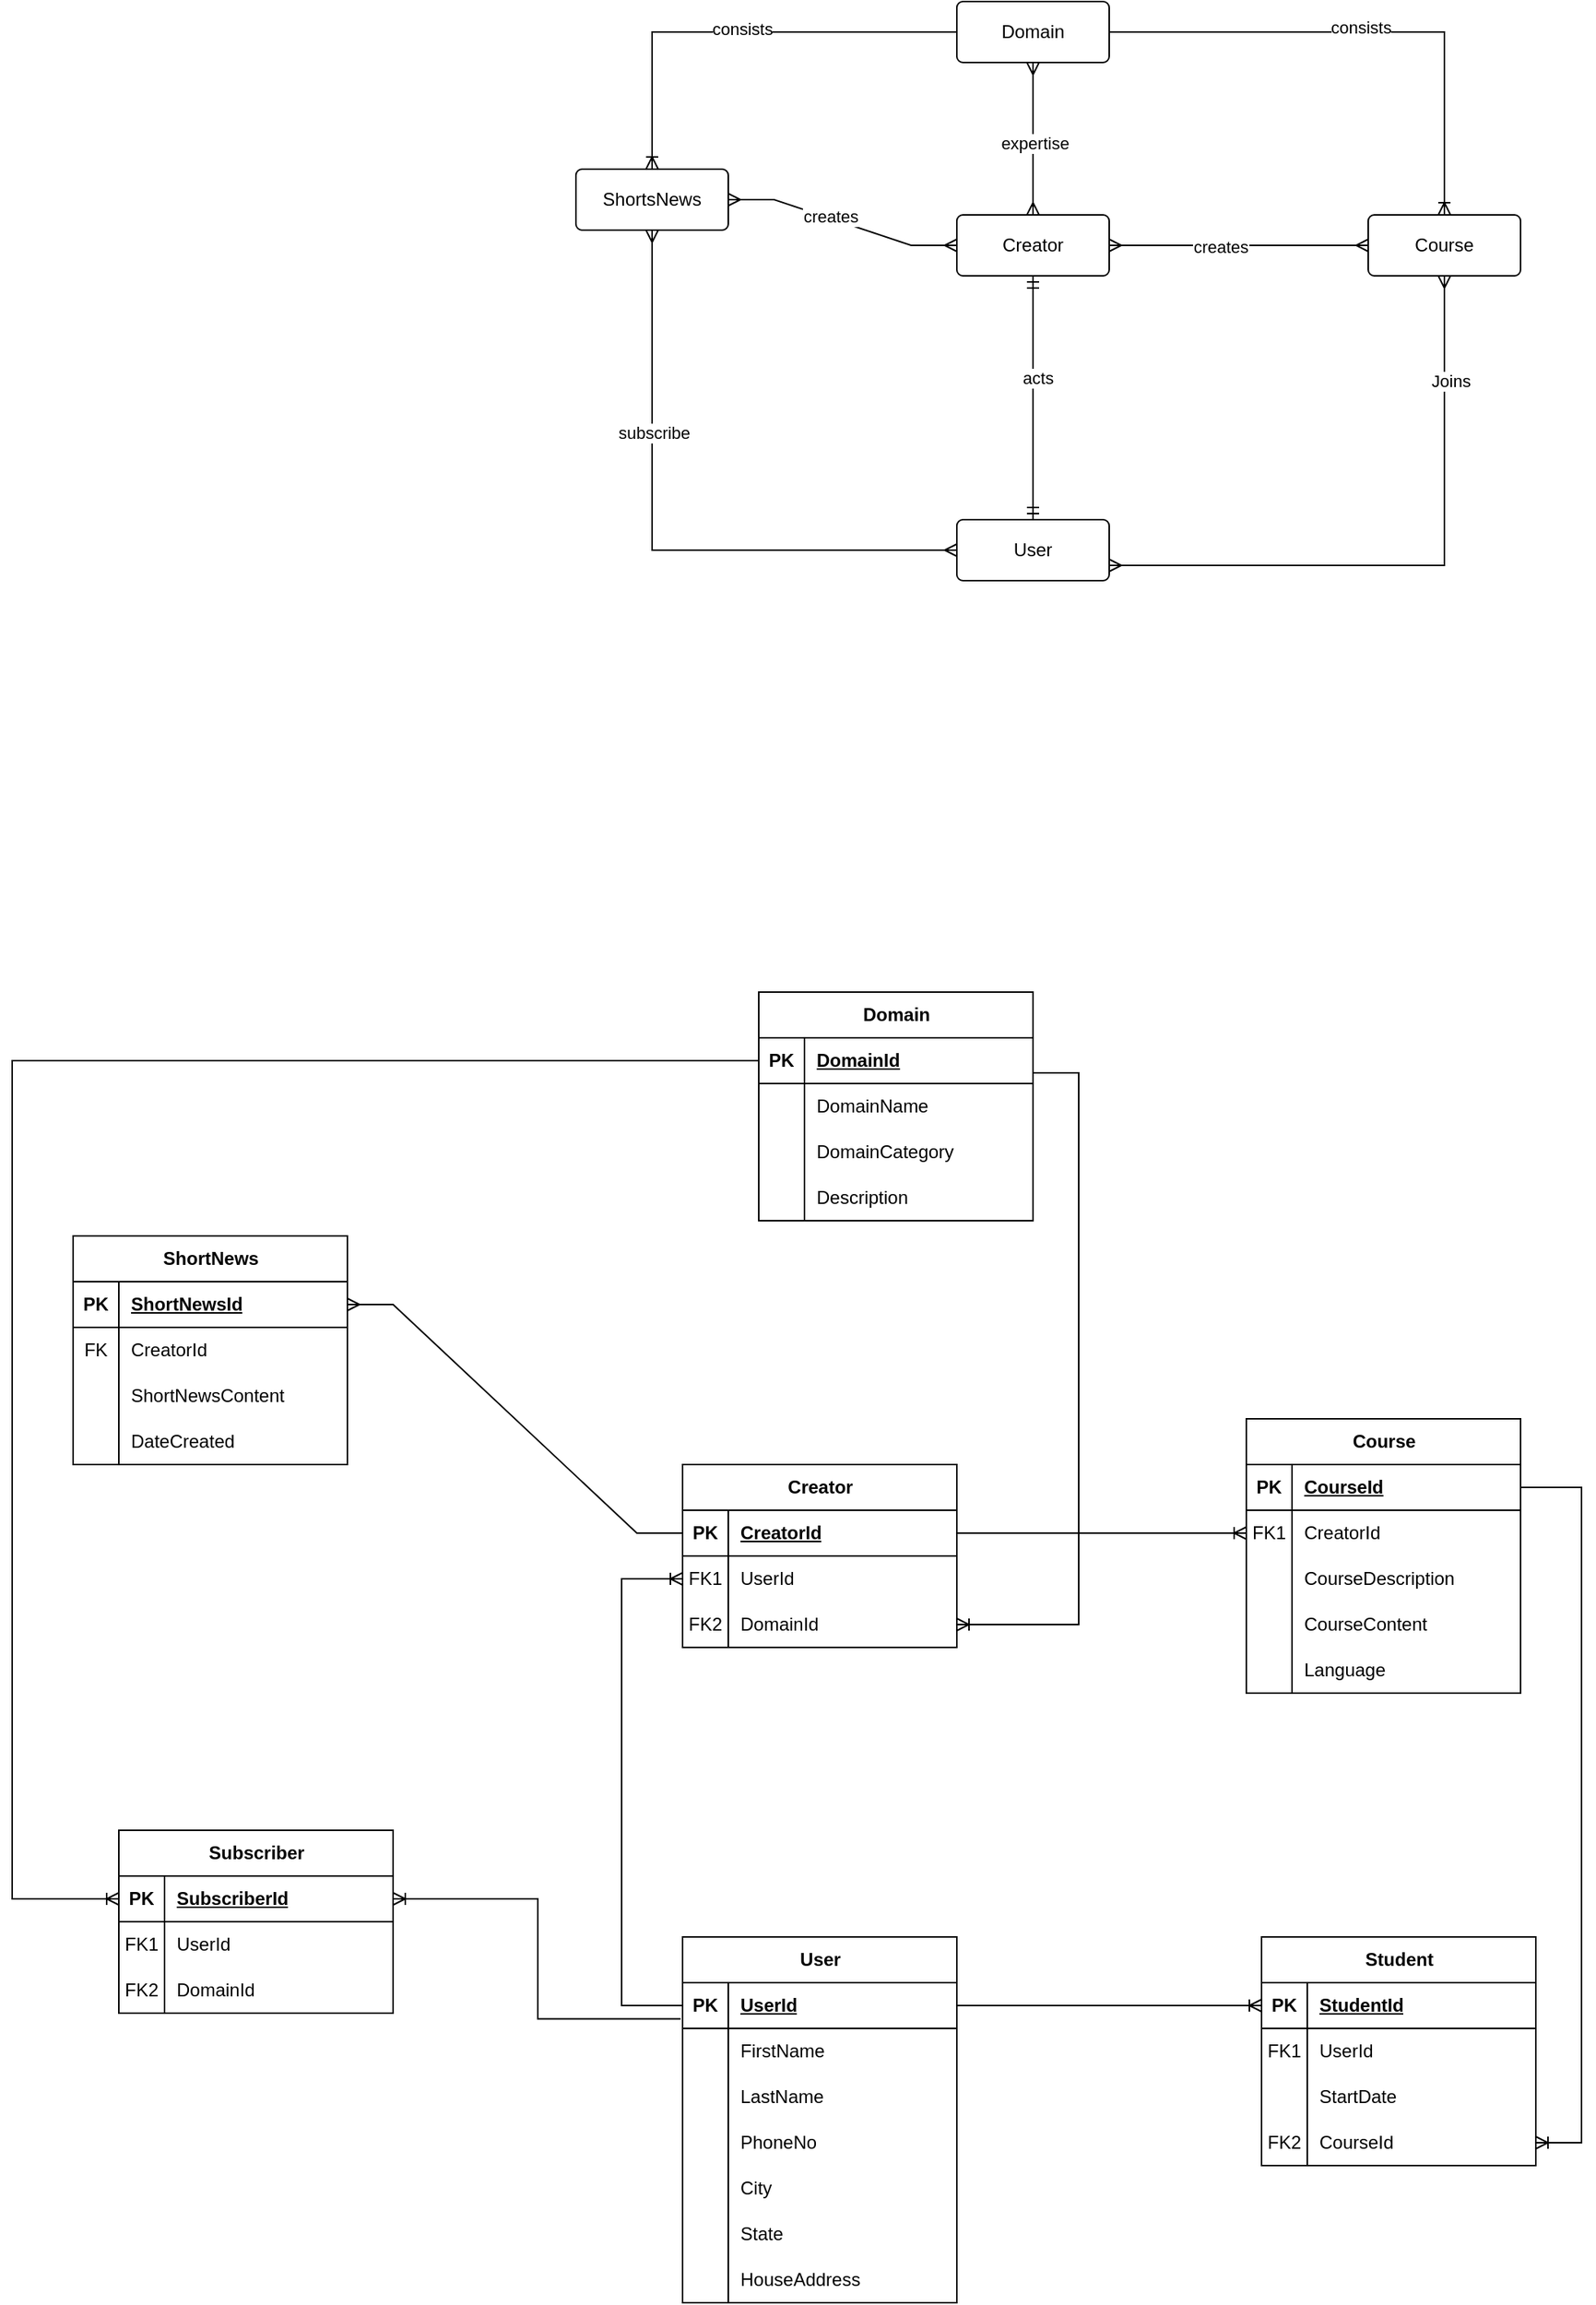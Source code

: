 <mxfile version="24.6.4" type="github">
  <diagram id="R2lEEEUBdFMjLlhIrx00" name="Page-1">
    <mxGraphModel dx="2140" dy="609" grid="1" gridSize="10" guides="1" tooltips="1" connect="1" arrows="1" fold="1" page="1" pageScale="1" pageWidth="850" pageHeight="1100" math="0" shadow="0" extFonts="Permanent Marker^https://fonts.googleapis.com/css?family=Permanent+Marker">
      <root>
        <mxCell id="0" />
        <mxCell id="1" parent="0" />
        <mxCell id="J6LExm0fB5Cqs147h4n0-1" value="Creator" style="rounded=1;arcSize=10;whiteSpace=wrap;html=1;align=center;" vertex="1" parent="1">
          <mxGeometry x="390" y="220" width="100" height="40" as="geometry" />
        </mxCell>
        <mxCell id="J6LExm0fB5Cqs147h4n0-2" value="Course" style="rounded=1;arcSize=10;whiteSpace=wrap;html=1;align=center;" vertex="1" parent="1">
          <mxGeometry x="660" y="220" width="100" height="40" as="geometry" />
        </mxCell>
        <mxCell id="J6LExm0fB5Cqs147h4n0-10" value="User" style="rounded=1;arcSize=10;whiteSpace=wrap;html=1;align=center;" vertex="1" parent="1">
          <mxGeometry x="390" y="420" width="100" height="40" as="geometry" />
        </mxCell>
        <mxCell id="J6LExm0fB5Cqs147h4n0-15" value="Domain" style="rounded=1;arcSize=10;whiteSpace=wrap;html=1;align=center;" vertex="1" parent="1">
          <mxGeometry x="390" y="80" width="100" height="40" as="geometry" />
        </mxCell>
        <mxCell id="J6LExm0fB5Cqs147h4n0-18" value="" style="edgeStyle=orthogonalEdgeStyle;fontSize=12;html=1;endArrow=ERmandOne;startArrow=ERmandOne;rounded=0;exitX=0.5;exitY=0;exitDx=0;exitDy=0;entryX=0.5;entryY=1;entryDx=0;entryDy=0;" edge="1" parent="1" source="J6LExm0fB5Cqs147h4n0-10" target="J6LExm0fB5Cqs147h4n0-1">
          <mxGeometry width="100" height="100" relative="1" as="geometry">
            <mxPoint x="600" y="390" as="sourcePoint" />
            <mxPoint x="700" y="290" as="targetPoint" />
          </mxGeometry>
        </mxCell>
        <mxCell id="J6LExm0fB5Cqs147h4n0-20" value="acts" style="edgeLabel;html=1;align=center;verticalAlign=middle;resizable=0;points=[];" vertex="1" connectable="0" parent="J6LExm0fB5Cqs147h4n0-18">
          <mxGeometry x="0.163" y="-3" relative="1" as="geometry">
            <mxPoint as="offset" />
          </mxGeometry>
        </mxCell>
        <mxCell id="J6LExm0fB5Cqs147h4n0-22" value="" style="edgeStyle=orthogonalEdgeStyle;fontSize=12;html=1;endArrow=ERoneToMany;rounded=0;exitX=1;exitY=0.5;exitDx=0;exitDy=0;entryX=0.5;entryY=0;entryDx=0;entryDy=0;" edge="1" parent="1" source="J6LExm0fB5Cqs147h4n0-15" target="J6LExm0fB5Cqs147h4n0-2">
          <mxGeometry width="100" height="100" relative="1" as="geometry">
            <mxPoint x="600" y="390" as="sourcePoint" />
            <mxPoint x="700" y="290" as="targetPoint" />
          </mxGeometry>
        </mxCell>
        <mxCell id="J6LExm0fB5Cqs147h4n0-23" value="consists" style="edgeLabel;html=1;align=center;verticalAlign=middle;resizable=0;points=[];" vertex="1" connectable="0" parent="J6LExm0fB5Cqs147h4n0-22">
          <mxGeometry x="-0.031" y="3" relative="1" as="geometry">
            <mxPoint as="offset" />
          </mxGeometry>
        </mxCell>
        <mxCell id="J6LExm0fB5Cqs147h4n0-24" value="ShortsNews" style="rounded=1;arcSize=10;whiteSpace=wrap;html=1;align=center;" vertex="1" parent="1">
          <mxGeometry x="140" y="190" width="100" height="40" as="geometry" />
        </mxCell>
        <mxCell id="J6LExm0fB5Cqs147h4n0-25" value="" style="edgeStyle=orthogonalEdgeStyle;fontSize=12;html=1;endArrow=ERoneToMany;rounded=0;entryX=0.5;entryY=0;entryDx=0;entryDy=0;exitX=0;exitY=0.5;exitDx=0;exitDy=0;" edge="1" parent="1" source="J6LExm0fB5Cqs147h4n0-15" target="J6LExm0fB5Cqs147h4n0-24">
          <mxGeometry width="100" height="100" relative="1" as="geometry">
            <mxPoint x="370" y="200" as="sourcePoint" />
            <mxPoint x="450" y="180" as="targetPoint" />
          </mxGeometry>
        </mxCell>
        <mxCell id="J6LExm0fB5Cqs147h4n0-26" value="consists" style="edgeLabel;html=1;align=center;verticalAlign=middle;resizable=0;points=[];" vertex="1" connectable="0" parent="J6LExm0fB5Cqs147h4n0-25">
          <mxGeometry x="-0.029" y="-2" relative="1" as="geometry">
            <mxPoint as="offset" />
          </mxGeometry>
        </mxCell>
        <mxCell id="J6LExm0fB5Cqs147h4n0-29" value="" style="edgeStyle=orthogonalEdgeStyle;fontSize=12;html=1;endArrow=ERmany;startArrow=ERmany;rounded=0;exitX=0.5;exitY=0;exitDx=0;exitDy=0;entryX=0.5;entryY=1;entryDx=0;entryDy=0;" edge="1" parent="1" source="J6LExm0fB5Cqs147h4n0-1" target="J6LExm0fB5Cqs147h4n0-15">
          <mxGeometry width="100" height="100" relative="1" as="geometry">
            <mxPoint x="390" y="210" as="sourcePoint" />
            <mxPoint x="490" y="110" as="targetPoint" />
          </mxGeometry>
        </mxCell>
        <mxCell id="J6LExm0fB5Cqs147h4n0-30" value="expertise" style="edgeLabel;html=1;align=center;verticalAlign=middle;resizable=0;points=[];" vertex="1" connectable="0" parent="J6LExm0fB5Cqs147h4n0-29">
          <mxGeometry x="-0.052" y="-1" relative="1" as="geometry">
            <mxPoint as="offset" />
          </mxGeometry>
        </mxCell>
        <mxCell id="J6LExm0fB5Cqs147h4n0-31" value="" style="edgeStyle=entityRelationEdgeStyle;fontSize=12;html=1;endArrow=ERmany;startArrow=ERmany;rounded=0;exitX=1;exitY=0.5;exitDx=0;exitDy=0;entryX=0;entryY=0.5;entryDx=0;entryDy=0;" edge="1" parent="1" source="J6LExm0fB5Cqs147h4n0-1" target="J6LExm0fB5Cqs147h4n0-2">
          <mxGeometry width="100" height="100" relative="1" as="geometry">
            <mxPoint x="390" y="210" as="sourcePoint" />
            <mxPoint x="490" y="110" as="targetPoint" />
          </mxGeometry>
        </mxCell>
        <mxCell id="J6LExm0fB5Cqs147h4n0-32" value="creates" style="edgeLabel;html=1;align=center;verticalAlign=middle;resizable=0;points=[];" vertex="1" connectable="0" parent="J6LExm0fB5Cqs147h4n0-31">
          <mxGeometry x="-0.143" y="-1" relative="1" as="geometry">
            <mxPoint as="offset" />
          </mxGeometry>
        </mxCell>
        <mxCell id="J6LExm0fB5Cqs147h4n0-34" value="" style="edgeStyle=entityRelationEdgeStyle;fontSize=12;html=1;endArrow=ERmany;startArrow=ERmany;rounded=0;exitX=0;exitY=0.5;exitDx=0;exitDy=0;" edge="1" parent="1" source="J6LExm0fB5Cqs147h4n0-1" target="J6LExm0fB5Cqs147h4n0-24">
          <mxGeometry width="100" height="100" relative="1" as="geometry">
            <mxPoint x="370" y="270" as="sourcePoint" />
            <mxPoint x="470" y="170" as="targetPoint" />
          </mxGeometry>
        </mxCell>
        <mxCell id="J6LExm0fB5Cqs147h4n0-35" value="creates" style="edgeLabel;html=1;align=center;verticalAlign=middle;resizable=0;points=[];" vertex="1" connectable="0" parent="J6LExm0fB5Cqs147h4n0-34">
          <mxGeometry x="0.118" y="-2" relative="1" as="geometry">
            <mxPoint y="1" as="offset" />
          </mxGeometry>
        </mxCell>
        <mxCell id="J6LExm0fB5Cqs147h4n0-36" value="User" style="shape=table;startSize=30;container=1;collapsible=1;childLayout=tableLayout;fixedRows=1;rowLines=0;fontStyle=1;align=center;resizeLast=1;html=1;" vertex="1" parent="1">
          <mxGeometry x="210" y="1350" width="180" height="240" as="geometry" />
        </mxCell>
        <mxCell id="J6LExm0fB5Cqs147h4n0-37" value="" style="shape=tableRow;horizontal=0;startSize=0;swimlaneHead=0;swimlaneBody=0;fillColor=none;collapsible=0;dropTarget=0;points=[[0,0.5],[1,0.5]];portConstraint=eastwest;top=0;left=0;right=0;bottom=1;" vertex="1" parent="J6LExm0fB5Cqs147h4n0-36">
          <mxGeometry y="30" width="180" height="30" as="geometry" />
        </mxCell>
        <mxCell id="J6LExm0fB5Cqs147h4n0-38" value="PK" style="shape=partialRectangle;connectable=0;fillColor=none;top=0;left=0;bottom=0;right=0;fontStyle=1;overflow=hidden;whiteSpace=wrap;html=1;" vertex="1" parent="J6LExm0fB5Cqs147h4n0-37">
          <mxGeometry width="30" height="30" as="geometry">
            <mxRectangle width="30" height="30" as="alternateBounds" />
          </mxGeometry>
        </mxCell>
        <mxCell id="J6LExm0fB5Cqs147h4n0-39" value="UserId" style="shape=partialRectangle;connectable=0;fillColor=none;top=0;left=0;bottom=0;right=0;align=left;spacingLeft=6;fontStyle=5;overflow=hidden;whiteSpace=wrap;html=1;" vertex="1" parent="J6LExm0fB5Cqs147h4n0-37">
          <mxGeometry x="30" width="150" height="30" as="geometry">
            <mxRectangle width="150" height="30" as="alternateBounds" />
          </mxGeometry>
        </mxCell>
        <mxCell id="J6LExm0fB5Cqs147h4n0-40" value="" style="shape=tableRow;horizontal=0;startSize=0;swimlaneHead=0;swimlaneBody=0;fillColor=none;collapsible=0;dropTarget=0;points=[[0,0.5],[1,0.5]];portConstraint=eastwest;top=0;left=0;right=0;bottom=0;" vertex="1" parent="J6LExm0fB5Cqs147h4n0-36">
          <mxGeometry y="60" width="180" height="30" as="geometry" />
        </mxCell>
        <mxCell id="J6LExm0fB5Cqs147h4n0-41" value="" style="shape=partialRectangle;connectable=0;fillColor=none;top=0;left=0;bottom=0;right=0;editable=1;overflow=hidden;whiteSpace=wrap;html=1;" vertex="1" parent="J6LExm0fB5Cqs147h4n0-40">
          <mxGeometry width="30" height="30" as="geometry">
            <mxRectangle width="30" height="30" as="alternateBounds" />
          </mxGeometry>
        </mxCell>
        <mxCell id="J6LExm0fB5Cqs147h4n0-42" value="FirstName" style="shape=partialRectangle;connectable=0;fillColor=none;top=0;left=0;bottom=0;right=0;align=left;spacingLeft=6;overflow=hidden;whiteSpace=wrap;html=1;" vertex="1" parent="J6LExm0fB5Cqs147h4n0-40">
          <mxGeometry x="30" width="150" height="30" as="geometry">
            <mxRectangle width="150" height="30" as="alternateBounds" />
          </mxGeometry>
        </mxCell>
        <mxCell id="J6LExm0fB5Cqs147h4n0-43" value="" style="shape=tableRow;horizontal=0;startSize=0;swimlaneHead=0;swimlaneBody=0;fillColor=none;collapsible=0;dropTarget=0;points=[[0,0.5],[1,0.5]];portConstraint=eastwest;top=0;left=0;right=0;bottom=0;" vertex="1" parent="J6LExm0fB5Cqs147h4n0-36">
          <mxGeometry y="90" width="180" height="30" as="geometry" />
        </mxCell>
        <mxCell id="J6LExm0fB5Cqs147h4n0-44" value="" style="shape=partialRectangle;connectable=0;fillColor=none;top=0;left=0;bottom=0;right=0;editable=1;overflow=hidden;whiteSpace=wrap;html=1;" vertex="1" parent="J6LExm0fB5Cqs147h4n0-43">
          <mxGeometry width="30" height="30" as="geometry">
            <mxRectangle width="30" height="30" as="alternateBounds" />
          </mxGeometry>
        </mxCell>
        <mxCell id="J6LExm0fB5Cqs147h4n0-45" value="LastName" style="shape=partialRectangle;connectable=0;fillColor=none;top=0;left=0;bottom=0;right=0;align=left;spacingLeft=6;overflow=hidden;whiteSpace=wrap;html=1;" vertex="1" parent="J6LExm0fB5Cqs147h4n0-43">
          <mxGeometry x="30" width="150" height="30" as="geometry">
            <mxRectangle width="150" height="30" as="alternateBounds" />
          </mxGeometry>
        </mxCell>
        <mxCell id="J6LExm0fB5Cqs147h4n0-46" value="" style="shape=tableRow;horizontal=0;startSize=0;swimlaneHead=0;swimlaneBody=0;fillColor=none;collapsible=0;dropTarget=0;points=[[0,0.5],[1,0.5]];portConstraint=eastwest;top=0;left=0;right=0;bottom=0;" vertex="1" parent="J6LExm0fB5Cqs147h4n0-36">
          <mxGeometry y="120" width="180" height="30" as="geometry" />
        </mxCell>
        <mxCell id="J6LExm0fB5Cqs147h4n0-47" value="" style="shape=partialRectangle;connectable=0;fillColor=none;top=0;left=0;bottom=0;right=0;editable=1;overflow=hidden;whiteSpace=wrap;html=1;" vertex="1" parent="J6LExm0fB5Cqs147h4n0-46">
          <mxGeometry width="30" height="30" as="geometry">
            <mxRectangle width="30" height="30" as="alternateBounds" />
          </mxGeometry>
        </mxCell>
        <mxCell id="J6LExm0fB5Cqs147h4n0-48" value="PhoneNo" style="shape=partialRectangle;connectable=0;fillColor=none;top=0;left=0;bottom=0;right=0;align=left;spacingLeft=6;overflow=hidden;whiteSpace=wrap;html=1;" vertex="1" parent="J6LExm0fB5Cqs147h4n0-46">
          <mxGeometry x="30" width="150" height="30" as="geometry">
            <mxRectangle width="150" height="30" as="alternateBounds" />
          </mxGeometry>
        </mxCell>
        <mxCell id="J6LExm0fB5Cqs147h4n0-49" style="shape=tableRow;horizontal=0;startSize=0;swimlaneHead=0;swimlaneBody=0;fillColor=none;collapsible=0;dropTarget=0;points=[[0,0.5],[1,0.5]];portConstraint=eastwest;top=0;left=0;right=0;bottom=0;" vertex="1" parent="J6LExm0fB5Cqs147h4n0-36">
          <mxGeometry y="150" width="180" height="30" as="geometry" />
        </mxCell>
        <mxCell id="J6LExm0fB5Cqs147h4n0-50" style="shape=partialRectangle;connectable=0;fillColor=none;top=0;left=0;bottom=0;right=0;editable=1;overflow=hidden;whiteSpace=wrap;html=1;" vertex="1" parent="J6LExm0fB5Cqs147h4n0-49">
          <mxGeometry width="30" height="30" as="geometry">
            <mxRectangle width="30" height="30" as="alternateBounds" />
          </mxGeometry>
        </mxCell>
        <mxCell id="J6LExm0fB5Cqs147h4n0-51" value="City" style="shape=partialRectangle;connectable=0;fillColor=none;top=0;left=0;bottom=0;right=0;align=left;spacingLeft=6;overflow=hidden;whiteSpace=wrap;html=1;" vertex="1" parent="J6LExm0fB5Cqs147h4n0-49">
          <mxGeometry x="30" width="150" height="30" as="geometry">
            <mxRectangle width="150" height="30" as="alternateBounds" />
          </mxGeometry>
        </mxCell>
        <mxCell id="J6LExm0fB5Cqs147h4n0-52" style="shape=tableRow;horizontal=0;startSize=0;swimlaneHead=0;swimlaneBody=0;fillColor=none;collapsible=0;dropTarget=0;points=[[0,0.5],[1,0.5]];portConstraint=eastwest;top=0;left=0;right=0;bottom=0;" vertex="1" parent="J6LExm0fB5Cqs147h4n0-36">
          <mxGeometry y="180" width="180" height="30" as="geometry" />
        </mxCell>
        <mxCell id="J6LExm0fB5Cqs147h4n0-53" style="shape=partialRectangle;connectable=0;fillColor=none;top=0;left=0;bottom=0;right=0;editable=1;overflow=hidden;whiteSpace=wrap;html=1;" vertex="1" parent="J6LExm0fB5Cqs147h4n0-52">
          <mxGeometry width="30" height="30" as="geometry">
            <mxRectangle width="30" height="30" as="alternateBounds" />
          </mxGeometry>
        </mxCell>
        <mxCell id="J6LExm0fB5Cqs147h4n0-54" value="State" style="shape=partialRectangle;connectable=0;fillColor=none;top=0;left=0;bottom=0;right=0;align=left;spacingLeft=6;overflow=hidden;whiteSpace=wrap;html=1;" vertex="1" parent="J6LExm0fB5Cqs147h4n0-52">
          <mxGeometry x="30" width="150" height="30" as="geometry">
            <mxRectangle width="150" height="30" as="alternateBounds" />
          </mxGeometry>
        </mxCell>
        <mxCell id="J6LExm0fB5Cqs147h4n0-55" style="shape=tableRow;horizontal=0;startSize=0;swimlaneHead=0;swimlaneBody=0;fillColor=none;collapsible=0;dropTarget=0;points=[[0,0.5],[1,0.5]];portConstraint=eastwest;top=0;left=0;right=0;bottom=0;" vertex="1" parent="J6LExm0fB5Cqs147h4n0-36">
          <mxGeometry y="210" width="180" height="30" as="geometry" />
        </mxCell>
        <mxCell id="J6LExm0fB5Cqs147h4n0-56" style="shape=partialRectangle;connectable=0;fillColor=none;top=0;left=0;bottom=0;right=0;editable=1;overflow=hidden;whiteSpace=wrap;html=1;" vertex="1" parent="J6LExm0fB5Cqs147h4n0-55">
          <mxGeometry width="30" height="30" as="geometry">
            <mxRectangle width="30" height="30" as="alternateBounds" />
          </mxGeometry>
        </mxCell>
        <mxCell id="J6LExm0fB5Cqs147h4n0-57" value="HouseAddress" style="shape=partialRectangle;connectable=0;fillColor=none;top=0;left=0;bottom=0;right=0;align=left;spacingLeft=6;overflow=hidden;whiteSpace=wrap;html=1;" vertex="1" parent="J6LExm0fB5Cqs147h4n0-55">
          <mxGeometry x="30" width="150" height="30" as="geometry">
            <mxRectangle width="150" height="30" as="alternateBounds" />
          </mxGeometry>
        </mxCell>
        <mxCell id="J6LExm0fB5Cqs147h4n0-58" value="Student" style="shape=table;startSize=30;container=1;collapsible=1;childLayout=tableLayout;fixedRows=1;rowLines=0;fontStyle=1;align=center;resizeLast=1;html=1;" vertex="1" parent="1">
          <mxGeometry x="590" y="1350" width="180" height="150" as="geometry" />
        </mxCell>
        <mxCell id="J6LExm0fB5Cqs147h4n0-59" value="" style="shape=tableRow;horizontal=0;startSize=0;swimlaneHead=0;swimlaneBody=0;fillColor=none;collapsible=0;dropTarget=0;points=[[0,0.5],[1,0.5]];portConstraint=eastwest;top=0;left=0;right=0;bottom=1;" vertex="1" parent="J6LExm0fB5Cqs147h4n0-58">
          <mxGeometry y="30" width="180" height="30" as="geometry" />
        </mxCell>
        <mxCell id="J6LExm0fB5Cqs147h4n0-60" value="PK" style="shape=partialRectangle;connectable=0;fillColor=none;top=0;left=0;bottom=0;right=0;fontStyle=1;overflow=hidden;whiteSpace=wrap;html=1;" vertex="1" parent="J6LExm0fB5Cqs147h4n0-59">
          <mxGeometry width="30" height="30" as="geometry">
            <mxRectangle width="30" height="30" as="alternateBounds" />
          </mxGeometry>
        </mxCell>
        <mxCell id="J6LExm0fB5Cqs147h4n0-61" value="StudentId" style="shape=partialRectangle;connectable=0;fillColor=none;top=0;left=0;bottom=0;right=0;align=left;spacingLeft=6;fontStyle=5;overflow=hidden;whiteSpace=wrap;html=1;" vertex="1" parent="J6LExm0fB5Cqs147h4n0-59">
          <mxGeometry x="30" width="150" height="30" as="geometry">
            <mxRectangle width="150" height="30" as="alternateBounds" />
          </mxGeometry>
        </mxCell>
        <mxCell id="J6LExm0fB5Cqs147h4n0-62" value="" style="shape=tableRow;horizontal=0;startSize=0;swimlaneHead=0;swimlaneBody=0;fillColor=none;collapsible=0;dropTarget=0;points=[[0,0.5],[1,0.5]];portConstraint=eastwest;top=0;left=0;right=0;bottom=0;" vertex="1" parent="J6LExm0fB5Cqs147h4n0-58">
          <mxGeometry y="60" width="180" height="30" as="geometry" />
        </mxCell>
        <mxCell id="J6LExm0fB5Cqs147h4n0-63" value="FK1" style="shape=partialRectangle;connectable=0;fillColor=none;top=0;left=0;bottom=0;right=0;editable=1;overflow=hidden;whiteSpace=wrap;html=1;" vertex="1" parent="J6LExm0fB5Cqs147h4n0-62">
          <mxGeometry width="30" height="30" as="geometry">
            <mxRectangle width="30" height="30" as="alternateBounds" />
          </mxGeometry>
        </mxCell>
        <mxCell id="J6LExm0fB5Cqs147h4n0-64" value="UserId" style="shape=partialRectangle;connectable=0;fillColor=none;top=0;left=0;bottom=0;right=0;align=left;spacingLeft=6;overflow=hidden;whiteSpace=wrap;html=1;" vertex="1" parent="J6LExm0fB5Cqs147h4n0-62">
          <mxGeometry x="30" width="150" height="30" as="geometry">
            <mxRectangle width="150" height="30" as="alternateBounds" />
          </mxGeometry>
        </mxCell>
        <mxCell id="J6LExm0fB5Cqs147h4n0-65" value="" style="shape=tableRow;horizontal=0;startSize=0;swimlaneHead=0;swimlaneBody=0;fillColor=none;collapsible=0;dropTarget=0;points=[[0,0.5],[1,0.5]];portConstraint=eastwest;top=0;left=0;right=0;bottom=0;" vertex="1" parent="J6LExm0fB5Cqs147h4n0-58">
          <mxGeometry y="90" width="180" height="30" as="geometry" />
        </mxCell>
        <mxCell id="J6LExm0fB5Cqs147h4n0-66" value="" style="shape=partialRectangle;connectable=0;fillColor=none;top=0;left=0;bottom=0;right=0;editable=1;overflow=hidden;whiteSpace=wrap;html=1;" vertex="1" parent="J6LExm0fB5Cqs147h4n0-65">
          <mxGeometry width="30" height="30" as="geometry">
            <mxRectangle width="30" height="30" as="alternateBounds" />
          </mxGeometry>
        </mxCell>
        <mxCell id="J6LExm0fB5Cqs147h4n0-67" value="StartDate" style="shape=partialRectangle;connectable=0;fillColor=none;top=0;left=0;bottom=0;right=0;align=left;spacingLeft=6;overflow=hidden;whiteSpace=wrap;html=1;" vertex="1" parent="J6LExm0fB5Cqs147h4n0-65">
          <mxGeometry x="30" width="150" height="30" as="geometry">
            <mxRectangle width="150" height="30" as="alternateBounds" />
          </mxGeometry>
        </mxCell>
        <mxCell id="J6LExm0fB5Cqs147h4n0-68" value="" style="shape=tableRow;horizontal=0;startSize=0;swimlaneHead=0;swimlaneBody=0;fillColor=none;collapsible=0;dropTarget=0;points=[[0,0.5],[1,0.5]];portConstraint=eastwest;top=0;left=0;right=0;bottom=0;" vertex="1" parent="J6LExm0fB5Cqs147h4n0-58">
          <mxGeometry y="120" width="180" height="30" as="geometry" />
        </mxCell>
        <mxCell id="J6LExm0fB5Cqs147h4n0-69" value="FK2" style="shape=partialRectangle;connectable=0;fillColor=none;top=0;left=0;bottom=0;right=0;editable=1;overflow=hidden;whiteSpace=wrap;html=1;" vertex="1" parent="J6LExm0fB5Cqs147h4n0-68">
          <mxGeometry width="30" height="30" as="geometry">
            <mxRectangle width="30" height="30" as="alternateBounds" />
          </mxGeometry>
        </mxCell>
        <mxCell id="J6LExm0fB5Cqs147h4n0-70" value="CourseId" style="shape=partialRectangle;connectable=0;fillColor=none;top=0;left=0;bottom=0;right=0;align=left;spacingLeft=6;overflow=hidden;whiteSpace=wrap;html=1;" vertex="1" parent="J6LExm0fB5Cqs147h4n0-68">
          <mxGeometry x="30" width="150" height="30" as="geometry">
            <mxRectangle width="150" height="30" as="alternateBounds" />
          </mxGeometry>
        </mxCell>
        <mxCell id="J6LExm0fB5Cqs147h4n0-74" value="" style="edgeStyle=orthogonalEdgeStyle;fontSize=12;html=1;endArrow=ERmany;startArrow=ERmany;rounded=0;exitX=1;exitY=0.75;exitDx=0;exitDy=0;entryX=0.5;entryY=1;entryDx=0;entryDy=0;" edge="1" parent="1" source="J6LExm0fB5Cqs147h4n0-10" target="J6LExm0fB5Cqs147h4n0-2">
          <mxGeometry width="100" height="100" relative="1" as="geometry">
            <mxPoint x="510" y="350" as="sourcePoint" />
            <mxPoint x="610" y="250" as="targetPoint" />
          </mxGeometry>
        </mxCell>
        <mxCell id="J6LExm0fB5Cqs147h4n0-75" value="Joins" style="edgeLabel;html=1;align=center;verticalAlign=middle;resizable=0;points=[];" vertex="1" connectable="0" parent="J6LExm0fB5Cqs147h4n0-74">
          <mxGeometry x="0.664" y="-4" relative="1" as="geometry">
            <mxPoint as="offset" />
          </mxGeometry>
        </mxCell>
        <mxCell id="J6LExm0fB5Cqs147h4n0-76" value="Course" style="shape=table;startSize=30;container=1;collapsible=1;childLayout=tableLayout;fixedRows=1;rowLines=0;fontStyle=1;align=center;resizeLast=1;html=1;" vertex="1" parent="1">
          <mxGeometry x="580" y="1010" width="180" height="180" as="geometry" />
        </mxCell>
        <mxCell id="J6LExm0fB5Cqs147h4n0-77" value="" style="shape=tableRow;horizontal=0;startSize=0;swimlaneHead=0;swimlaneBody=0;fillColor=none;collapsible=0;dropTarget=0;points=[[0,0.5],[1,0.5]];portConstraint=eastwest;top=0;left=0;right=0;bottom=1;" vertex="1" parent="J6LExm0fB5Cqs147h4n0-76">
          <mxGeometry y="30" width="180" height="30" as="geometry" />
        </mxCell>
        <mxCell id="J6LExm0fB5Cqs147h4n0-78" value="PK" style="shape=partialRectangle;connectable=0;fillColor=none;top=0;left=0;bottom=0;right=0;fontStyle=1;overflow=hidden;whiteSpace=wrap;html=1;" vertex="1" parent="J6LExm0fB5Cqs147h4n0-77">
          <mxGeometry width="30" height="30" as="geometry">
            <mxRectangle width="30" height="30" as="alternateBounds" />
          </mxGeometry>
        </mxCell>
        <mxCell id="J6LExm0fB5Cqs147h4n0-79" value="CourseId" style="shape=partialRectangle;connectable=0;fillColor=none;top=0;left=0;bottom=0;right=0;align=left;spacingLeft=6;fontStyle=5;overflow=hidden;whiteSpace=wrap;html=1;" vertex="1" parent="J6LExm0fB5Cqs147h4n0-77">
          <mxGeometry x="30" width="150" height="30" as="geometry">
            <mxRectangle width="150" height="30" as="alternateBounds" />
          </mxGeometry>
        </mxCell>
        <mxCell id="J6LExm0fB5Cqs147h4n0-80" value="" style="shape=tableRow;horizontal=0;startSize=0;swimlaneHead=0;swimlaneBody=0;fillColor=none;collapsible=0;dropTarget=0;points=[[0,0.5],[1,0.5]];portConstraint=eastwest;top=0;left=0;right=0;bottom=0;" vertex="1" parent="J6LExm0fB5Cqs147h4n0-76">
          <mxGeometry y="60" width="180" height="30" as="geometry" />
        </mxCell>
        <mxCell id="J6LExm0fB5Cqs147h4n0-81" value="FK1" style="shape=partialRectangle;connectable=0;fillColor=none;top=0;left=0;bottom=0;right=0;editable=1;overflow=hidden;whiteSpace=wrap;html=1;" vertex="1" parent="J6LExm0fB5Cqs147h4n0-80">
          <mxGeometry width="30" height="30" as="geometry">
            <mxRectangle width="30" height="30" as="alternateBounds" />
          </mxGeometry>
        </mxCell>
        <mxCell id="J6LExm0fB5Cqs147h4n0-82" value="CreatorId" style="shape=partialRectangle;connectable=0;fillColor=none;top=0;left=0;bottom=0;right=0;align=left;spacingLeft=6;overflow=hidden;whiteSpace=wrap;html=1;" vertex="1" parent="J6LExm0fB5Cqs147h4n0-80">
          <mxGeometry x="30" width="150" height="30" as="geometry">
            <mxRectangle width="150" height="30" as="alternateBounds" />
          </mxGeometry>
        </mxCell>
        <mxCell id="J6LExm0fB5Cqs147h4n0-86" value="" style="shape=tableRow;horizontal=0;startSize=0;swimlaneHead=0;swimlaneBody=0;fillColor=none;collapsible=0;dropTarget=0;points=[[0,0.5],[1,0.5]];portConstraint=eastwest;top=0;left=0;right=0;bottom=0;" vertex="1" parent="J6LExm0fB5Cqs147h4n0-76">
          <mxGeometry y="90" width="180" height="30" as="geometry" />
        </mxCell>
        <mxCell id="J6LExm0fB5Cqs147h4n0-87" value="" style="shape=partialRectangle;connectable=0;fillColor=none;top=0;left=0;bottom=0;right=0;editable=1;overflow=hidden;whiteSpace=wrap;html=1;" vertex="1" parent="J6LExm0fB5Cqs147h4n0-86">
          <mxGeometry width="30" height="30" as="geometry">
            <mxRectangle width="30" height="30" as="alternateBounds" />
          </mxGeometry>
        </mxCell>
        <mxCell id="J6LExm0fB5Cqs147h4n0-88" value="CourseDescription" style="shape=partialRectangle;connectable=0;fillColor=none;top=0;left=0;bottom=0;right=0;align=left;spacingLeft=6;overflow=hidden;whiteSpace=wrap;html=1;" vertex="1" parent="J6LExm0fB5Cqs147h4n0-86">
          <mxGeometry x="30" width="150" height="30" as="geometry">
            <mxRectangle width="150" height="30" as="alternateBounds" />
          </mxGeometry>
        </mxCell>
        <mxCell id="J6LExm0fB5Cqs147h4n0-92" style="shape=tableRow;horizontal=0;startSize=0;swimlaneHead=0;swimlaneBody=0;fillColor=none;collapsible=0;dropTarget=0;points=[[0,0.5],[1,0.5]];portConstraint=eastwest;top=0;left=0;right=0;bottom=0;" vertex="1" parent="J6LExm0fB5Cqs147h4n0-76">
          <mxGeometry y="120" width="180" height="30" as="geometry" />
        </mxCell>
        <mxCell id="J6LExm0fB5Cqs147h4n0-93" style="shape=partialRectangle;connectable=0;fillColor=none;top=0;left=0;bottom=0;right=0;editable=1;overflow=hidden;whiteSpace=wrap;html=1;" vertex="1" parent="J6LExm0fB5Cqs147h4n0-92">
          <mxGeometry width="30" height="30" as="geometry">
            <mxRectangle width="30" height="30" as="alternateBounds" />
          </mxGeometry>
        </mxCell>
        <mxCell id="J6LExm0fB5Cqs147h4n0-94" value="CourseContent" style="shape=partialRectangle;connectable=0;fillColor=none;top=0;left=0;bottom=0;right=0;align=left;spacingLeft=6;overflow=hidden;whiteSpace=wrap;html=1;" vertex="1" parent="J6LExm0fB5Cqs147h4n0-92">
          <mxGeometry x="30" width="150" height="30" as="geometry">
            <mxRectangle width="150" height="30" as="alternateBounds" />
          </mxGeometry>
        </mxCell>
        <mxCell id="J6LExm0fB5Cqs147h4n0-168" style="shape=tableRow;horizontal=0;startSize=0;swimlaneHead=0;swimlaneBody=0;fillColor=none;collapsible=0;dropTarget=0;points=[[0,0.5],[1,0.5]];portConstraint=eastwest;top=0;left=0;right=0;bottom=0;" vertex="1" parent="J6LExm0fB5Cqs147h4n0-76">
          <mxGeometry y="150" width="180" height="30" as="geometry" />
        </mxCell>
        <mxCell id="J6LExm0fB5Cqs147h4n0-169" style="shape=partialRectangle;connectable=0;fillColor=none;top=0;left=0;bottom=0;right=0;editable=1;overflow=hidden;whiteSpace=wrap;html=1;" vertex="1" parent="J6LExm0fB5Cqs147h4n0-168">
          <mxGeometry width="30" height="30" as="geometry">
            <mxRectangle width="30" height="30" as="alternateBounds" />
          </mxGeometry>
        </mxCell>
        <mxCell id="J6LExm0fB5Cqs147h4n0-170" value="Language" style="shape=partialRectangle;connectable=0;fillColor=none;top=0;left=0;bottom=0;right=0;align=left;spacingLeft=6;overflow=hidden;whiteSpace=wrap;html=1;" vertex="1" parent="J6LExm0fB5Cqs147h4n0-168">
          <mxGeometry x="30" width="150" height="30" as="geometry">
            <mxRectangle width="150" height="30" as="alternateBounds" />
          </mxGeometry>
        </mxCell>
        <mxCell id="J6LExm0fB5Cqs147h4n0-89" value="" style="edgeStyle=entityRelationEdgeStyle;fontSize=12;html=1;endArrow=ERoneToMany;rounded=0;entryX=0;entryY=0.5;entryDx=0;entryDy=0;" edge="1" parent="1" source="J6LExm0fB5Cqs147h4n0-37" target="J6LExm0fB5Cqs147h4n0-59">
          <mxGeometry width="100" height="100" relative="1" as="geometry">
            <mxPoint x="510" y="1650" as="sourcePoint" />
            <mxPoint x="610" y="1550" as="targetPoint" />
          </mxGeometry>
        </mxCell>
        <mxCell id="J6LExm0fB5Cqs147h4n0-90" value="" style="edgeStyle=orthogonalEdgeStyle;fontSize=12;html=1;endArrow=ERmany;startArrow=ERmany;rounded=0;exitX=0;exitY=0.5;exitDx=0;exitDy=0;entryX=0.5;entryY=1;entryDx=0;entryDy=0;" edge="1" parent="1" source="J6LExm0fB5Cqs147h4n0-10" target="J6LExm0fB5Cqs147h4n0-24">
          <mxGeometry width="100" height="100" relative="1" as="geometry">
            <mxPoint x="510" y="450" as="sourcePoint" />
            <mxPoint x="610" y="350" as="targetPoint" />
          </mxGeometry>
        </mxCell>
        <mxCell id="J6LExm0fB5Cqs147h4n0-91" value="subscribe" style="edgeLabel;html=1;align=center;verticalAlign=middle;resizable=0;points=[];" vertex="1" connectable="0" parent="J6LExm0fB5Cqs147h4n0-90">
          <mxGeometry x="0.352" y="-1" relative="1" as="geometry">
            <mxPoint as="offset" />
          </mxGeometry>
        </mxCell>
        <mxCell id="J6LExm0fB5Cqs147h4n0-95" value="" style="edgeStyle=orthogonalEdgeStyle;fontSize=12;html=1;endArrow=ERoneToMany;rounded=0;exitX=1;exitY=0.5;exitDx=0;exitDy=0;entryX=1;entryY=0.5;entryDx=0;entryDy=0;" edge="1" parent="1" source="J6LExm0fB5Cqs147h4n0-77" target="J6LExm0fB5Cqs147h4n0-68">
          <mxGeometry width="100" height="100" relative="1" as="geometry">
            <mxPoint x="510" y="1350" as="sourcePoint" />
            <mxPoint x="610" y="1250" as="targetPoint" />
            <Array as="points">
              <mxPoint x="800" y="1055" />
              <mxPoint x="800" y="1485" />
            </Array>
          </mxGeometry>
        </mxCell>
        <mxCell id="J6LExm0fB5Cqs147h4n0-102" value="Creator" style="shape=table;startSize=30;container=1;collapsible=1;childLayout=tableLayout;fixedRows=1;rowLines=0;fontStyle=1;align=center;resizeLast=1;html=1;" vertex="1" parent="1">
          <mxGeometry x="210" y="1040" width="180" height="120" as="geometry" />
        </mxCell>
        <mxCell id="J6LExm0fB5Cqs147h4n0-103" value="" style="shape=tableRow;horizontal=0;startSize=0;swimlaneHead=0;swimlaneBody=0;fillColor=none;collapsible=0;dropTarget=0;points=[[0,0.5],[1,0.5]];portConstraint=eastwest;top=0;left=0;right=0;bottom=1;" vertex="1" parent="J6LExm0fB5Cqs147h4n0-102">
          <mxGeometry y="30" width="180" height="30" as="geometry" />
        </mxCell>
        <mxCell id="J6LExm0fB5Cqs147h4n0-104" value="PK" style="shape=partialRectangle;connectable=0;fillColor=none;top=0;left=0;bottom=0;right=0;fontStyle=1;overflow=hidden;whiteSpace=wrap;html=1;" vertex="1" parent="J6LExm0fB5Cqs147h4n0-103">
          <mxGeometry width="30" height="30" as="geometry">
            <mxRectangle width="30" height="30" as="alternateBounds" />
          </mxGeometry>
        </mxCell>
        <mxCell id="J6LExm0fB5Cqs147h4n0-105" value="CreatorId" style="shape=partialRectangle;connectable=0;fillColor=none;top=0;left=0;bottom=0;right=0;align=left;spacingLeft=6;fontStyle=5;overflow=hidden;whiteSpace=wrap;html=1;" vertex="1" parent="J6LExm0fB5Cqs147h4n0-103">
          <mxGeometry x="30" width="150" height="30" as="geometry">
            <mxRectangle width="150" height="30" as="alternateBounds" />
          </mxGeometry>
        </mxCell>
        <mxCell id="J6LExm0fB5Cqs147h4n0-106" value="" style="shape=tableRow;horizontal=0;startSize=0;swimlaneHead=0;swimlaneBody=0;fillColor=none;collapsible=0;dropTarget=0;points=[[0,0.5],[1,0.5]];portConstraint=eastwest;top=0;left=0;right=0;bottom=0;" vertex="1" parent="J6LExm0fB5Cqs147h4n0-102">
          <mxGeometry y="60" width="180" height="30" as="geometry" />
        </mxCell>
        <mxCell id="J6LExm0fB5Cqs147h4n0-107" value="FK1" style="shape=partialRectangle;connectable=0;fillColor=none;top=0;left=0;bottom=0;right=0;editable=1;overflow=hidden;whiteSpace=wrap;html=1;" vertex="1" parent="J6LExm0fB5Cqs147h4n0-106">
          <mxGeometry width="30" height="30" as="geometry">
            <mxRectangle width="30" height="30" as="alternateBounds" />
          </mxGeometry>
        </mxCell>
        <mxCell id="J6LExm0fB5Cqs147h4n0-108" value="UserId" style="shape=partialRectangle;connectable=0;fillColor=none;top=0;left=0;bottom=0;right=0;align=left;spacingLeft=6;overflow=hidden;whiteSpace=wrap;html=1;" vertex="1" parent="J6LExm0fB5Cqs147h4n0-106">
          <mxGeometry x="30" width="150" height="30" as="geometry">
            <mxRectangle width="150" height="30" as="alternateBounds" />
          </mxGeometry>
        </mxCell>
        <mxCell id="J6LExm0fB5Cqs147h4n0-112" value="" style="shape=tableRow;horizontal=0;startSize=0;swimlaneHead=0;swimlaneBody=0;fillColor=none;collapsible=0;dropTarget=0;points=[[0,0.5],[1,0.5]];portConstraint=eastwest;top=0;left=0;right=0;bottom=0;" vertex="1" parent="J6LExm0fB5Cqs147h4n0-102">
          <mxGeometry y="90" width="180" height="30" as="geometry" />
        </mxCell>
        <mxCell id="J6LExm0fB5Cqs147h4n0-113" value="FK2" style="shape=partialRectangle;connectable=0;fillColor=none;top=0;left=0;bottom=0;right=0;editable=1;overflow=hidden;whiteSpace=wrap;html=1;" vertex="1" parent="J6LExm0fB5Cqs147h4n0-112">
          <mxGeometry width="30" height="30" as="geometry">
            <mxRectangle width="30" height="30" as="alternateBounds" />
          </mxGeometry>
        </mxCell>
        <mxCell id="J6LExm0fB5Cqs147h4n0-114" value="DomainId" style="shape=partialRectangle;connectable=0;fillColor=none;top=0;left=0;bottom=0;right=0;align=left;spacingLeft=6;overflow=hidden;whiteSpace=wrap;html=1;" vertex="1" parent="J6LExm0fB5Cqs147h4n0-112">
          <mxGeometry x="30" width="150" height="30" as="geometry">
            <mxRectangle width="150" height="30" as="alternateBounds" />
          </mxGeometry>
        </mxCell>
        <mxCell id="J6LExm0fB5Cqs147h4n0-115" value="" style="edgeStyle=orthogonalEdgeStyle;fontSize=12;html=1;endArrow=ERoneToMany;rounded=0;exitX=0;exitY=0.5;exitDx=0;exitDy=0;entryX=0;entryY=0.5;entryDx=0;entryDy=0;" edge="1" parent="1" source="J6LExm0fB5Cqs147h4n0-37" target="J6LExm0fB5Cqs147h4n0-106">
          <mxGeometry width="100" height="100" relative="1" as="geometry">
            <mxPoint x="510" y="1250" as="sourcePoint" />
            <mxPoint x="610" y="1150" as="targetPoint" />
            <Array as="points">
              <mxPoint x="170" y="1395" />
              <mxPoint x="170" y="1115" />
            </Array>
          </mxGeometry>
        </mxCell>
        <mxCell id="J6LExm0fB5Cqs147h4n0-116" value="Domain" style="shape=table;startSize=30;container=1;collapsible=1;childLayout=tableLayout;fixedRows=1;rowLines=0;fontStyle=1;align=center;resizeLast=1;html=1;" vertex="1" parent="1">
          <mxGeometry x="260" y="730" width="180" height="150" as="geometry" />
        </mxCell>
        <mxCell id="J6LExm0fB5Cqs147h4n0-117" value="" style="shape=tableRow;horizontal=0;startSize=0;swimlaneHead=0;swimlaneBody=0;fillColor=none;collapsible=0;dropTarget=0;points=[[0,0.5],[1,0.5]];portConstraint=eastwest;top=0;left=0;right=0;bottom=1;" vertex="1" parent="J6LExm0fB5Cqs147h4n0-116">
          <mxGeometry y="30" width="180" height="30" as="geometry" />
        </mxCell>
        <mxCell id="J6LExm0fB5Cqs147h4n0-118" value="PK" style="shape=partialRectangle;connectable=0;fillColor=none;top=0;left=0;bottom=0;right=0;fontStyle=1;overflow=hidden;whiteSpace=wrap;html=1;" vertex="1" parent="J6LExm0fB5Cqs147h4n0-117">
          <mxGeometry width="30" height="30" as="geometry">
            <mxRectangle width="30" height="30" as="alternateBounds" />
          </mxGeometry>
        </mxCell>
        <mxCell id="J6LExm0fB5Cqs147h4n0-119" value="DomainId" style="shape=partialRectangle;connectable=0;fillColor=none;top=0;left=0;bottom=0;right=0;align=left;spacingLeft=6;fontStyle=5;overflow=hidden;whiteSpace=wrap;html=1;" vertex="1" parent="J6LExm0fB5Cqs147h4n0-117">
          <mxGeometry x="30" width="150" height="30" as="geometry">
            <mxRectangle width="150" height="30" as="alternateBounds" />
          </mxGeometry>
        </mxCell>
        <mxCell id="J6LExm0fB5Cqs147h4n0-120" value="" style="shape=tableRow;horizontal=0;startSize=0;swimlaneHead=0;swimlaneBody=0;fillColor=none;collapsible=0;dropTarget=0;points=[[0,0.5],[1,0.5]];portConstraint=eastwest;top=0;left=0;right=0;bottom=0;" vertex="1" parent="J6LExm0fB5Cqs147h4n0-116">
          <mxGeometry y="60" width="180" height="30" as="geometry" />
        </mxCell>
        <mxCell id="J6LExm0fB5Cqs147h4n0-121" value="" style="shape=partialRectangle;connectable=0;fillColor=none;top=0;left=0;bottom=0;right=0;editable=1;overflow=hidden;whiteSpace=wrap;html=1;" vertex="1" parent="J6LExm0fB5Cqs147h4n0-120">
          <mxGeometry width="30" height="30" as="geometry">
            <mxRectangle width="30" height="30" as="alternateBounds" />
          </mxGeometry>
        </mxCell>
        <mxCell id="J6LExm0fB5Cqs147h4n0-122" value="DomainName" style="shape=partialRectangle;connectable=0;fillColor=none;top=0;left=0;bottom=0;right=0;align=left;spacingLeft=6;overflow=hidden;whiteSpace=wrap;html=1;" vertex="1" parent="J6LExm0fB5Cqs147h4n0-120">
          <mxGeometry x="30" width="150" height="30" as="geometry">
            <mxRectangle width="150" height="30" as="alternateBounds" />
          </mxGeometry>
        </mxCell>
        <mxCell id="J6LExm0fB5Cqs147h4n0-123" value="" style="shape=tableRow;horizontal=0;startSize=0;swimlaneHead=0;swimlaneBody=0;fillColor=none;collapsible=0;dropTarget=0;points=[[0,0.5],[1,0.5]];portConstraint=eastwest;top=0;left=0;right=0;bottom=0;" vertex="1" parent="J6LExm0fB5Cqs147h4n0-116">
          <mxGeometry y="90" width="180" height="30" as="geometry" />
        </mxCell>
        <mxCell id="J6LExm0fB5Cqs147h4n0-124" value="" style="shape=partialRectangle;connectable=0;fillColor=none;top=0;left=0;bottom=0;right=0;editable=1;overflow=hidden;whiteSpace=wrap;html=1;" vertex="1" parent="J6LExm0fB5Cqs147h4n0-123">
          <mxGeometry width="30" height="30" as="geometry">
            <mxRectangle width="30" height="30" as="alternateBounds" />
          </mxGeometry>
        </mxCell>
        <mxCell id="J6LExm0fB5Cqs147h4n0-125" value="DomainCategory" style="shape=partialRectangle;connectable=0;fillColor=none;top=0;left=0;bottom=0;right=0;align=left;spacingLeft=6;overflow=hidden;whiteSpace=wrap;html=1;" vertex="1" parent="J6LExm0fB5Cqs147h4n0-123">
          <mxGeometry x="30" width="150" height="30" as="geometry">
            <mxRectangle width="150" height="30" as="alternateBounds" />
          </mxGeometry>
        </mxCell>
        <mxCell id="J6LExm0fB5Cqs147h4n0-126" value="" style="shape=tableRow;horizontal=0;startSize=0;swimlaneHead=0;swimlaneBody=0;fillColor=none;collapsible=0;dropTarget=0;points=[[0,0.5],[1,0.5]];portConstraint=eastwest;top=0;left=0;right=0;bottom=0;" vertex="1" parent="J6LExm0fB5Cqs147h4n0-116">
          <mxGeometry y="120" width="180" height="30" as="geometry" />
        </mxCell>
        <mxCell id="J6LExm0fB5Cqs147h4n0-127" value="" style="shape=partialRectangle;connectable=0;fillColor=none;top=0;left=0;bottom=0;right=0;editable=1;overflow=hidden;whiteSpace=wrap;html=1;" vertex="1" parent="J6LExm0fB5Cqs147h4n0-126">
          <mxGeometry width="30" height="30" as="geometry">
            <mxRectangle width="30" height="30" as="alternateBounds" />
          </mxGeometry>
        </mxCell>
        <mxCell id="J6LExm0fB5Cqs147h4n0-128" value="Description" style="shape=partialRectangle;connectable=0;fillColor=none;top=0;left=0;bottom=0;right=0;align=left;spacingLeft=6;overflow=hidden;whiteSpace=wrap;html=1;" vertex="1" parent="J6LExm0fB5Cqs147h4n0-126">
          <mxGeometry x="30" width="150" height="30" as="geometry">
            <mxRectangle width="150" height="30" as="alternateBounds" />
          </mxGeometry>
        </mxCell>
        <mxCell id="J6LExm0fB5Cqs147h4n0-129" value="" style="edgeStyle=orthogonalEdgeStyle;fontSize=12;html=1;endArrow=ERoneToMany;rounded=0;exitX=1.001;exitY=0.767;exitDx=0;exitDy=0;exitPerimeter=0;entryX=1;entryY=0.5;entryDx=0;entryDy=0;" edge="1" parent="1" source="J6LExm0fB5Cqs147h4n0-117" target="J6LExm0fB5Cqs147h4n0-112">
          <mxGeometry width="100" height="100" relative="1" as="geometry">
            <mxPoint x="510" y="950" as="sourcePoint" />
            <mxPoint x="610" y="850" as="targetPoint" />
            <Array as="points">
              <mxPoint x="470" y="783" />
              <mxPoint x="470" y="1145" />
            </Array>
          </mxGeometry>
        </mxCell>
        <mxCell id="J6LExm0fB5Cqs147h4n0-131" value="ShortNews" style="shape=table;startSize=30;container=1;collapsible=1;childLayout=tableLayout;fixedRows=1;rowLines=0;fontStyle=1;align=center;resizeLast=1;html=1;" vertex="1" parent="1">
          <mxGeometry x="-190" y="890" width="180" height="150" as="geometry" />
        </mxCell>
        <mxCell id="J6LExm0fB5Cqs147h4n0-132" value="" style="shape=tableRow;horizontal=0;startSize=0;swimlaneHead=0;swimlaneBody=0;fillColor=none;collapsible=0;dropTarget=0;points=[[0,0.5],[1,0.5]];portConstraint=eastwest;top=0;left=0;right=0;bottom=1;" vertex="1" parent="J6LExm0fB5Cqs147h4n0-131">
          <mxGeometry y="30" width="180" height="30" as="geometry" />
        </mxCell>
        <mxCell id="J6LExm0fB5Cqs147h4n0-133" value="PK" style="shape=partialRectangle;connectable=0;fillColor=none;top=0;left=0;bottom=0;right=0;fontStyle=1;overflow=hidden;whiteSpace=wrap;html=1;" vertex="1" parent="J6LExm0fB5Cqs147h4n0-132">
          <mxGeometry width="30" height="30" as="geometry">
            <mxRectangle width="30" height="30" as="alternateBounds" />
          </mxGeometry>
        </mxCell>
        <mxCell id="J6LExm0fB5Cqs147h4n0-134" value="ShortNewsId" style="shape=partialRectangle;connectable=0;fillColor=none;top=0;left=0;bottom=0;right=0;align=left;spacingLeft=6;fontStyle=5;overflow=hidden;whiteSpace=wrap;html=1;" vertex="1" parent="J6LExm0fB5Cqs147h4n0-132">
          <mxGeometry x="30" width="150" height="30" as="geometry">
            <mxRectangle width="150" height="30" as="alternateBounds" />
          </mxGeometry>
        </mxCell>
        <mxCell id="J6LExm0fB5Cqs147h4n0-138" value="" style="shape=tableRow;horizontal=0;startSize=0;swimlaneHead=0;swimlaneBody=0;fillColor=none;collapsible=0;dropTarget=0;points=[[0,0.5],[1,0.5]];portConstraint=eastwest;top=0;left=0;right=0;bottom=0;" vertex="1" parent="J6LExm0fB5Cqs147h4n0-131">
          <mxGeometry y="60" width="180" height="30" as="geometry" />
        </mxCell>
        <mxCell id="J6LExm0fB5Cqs147h4n0-139" value="FK" style="shape=partialRectangle;connectable=0;fillColor=none;top=0;left=0;bottom=0;right=0;editable=1;overflow=hidden;whiteSpace=wrap;html=1;" vertex="1" parent="J6LExm0fB5Cqs147h4n0-138">
          <mxGeometry width="30" height="30" as="geometry">
            <mxRectangle width="30" height="30" as="alternateBounds" />
          </mxGeometry>
        </mxCell>
        <mxCell id="J6LExm0fB5Cqs147h4n0-140" value="CreatorId" style="shape=partialRectangle;connectable=0;fillColor=none;top=0;left=0;bottom=0;right=0;align=left;spacingLeft=6;overflow=hidden;whiteSpace=wrap;html=1;" vertex="1" parent="J6LExm0fB5Cqs147h4n0-138">
          <mxGeometry x="30" width="150" height="30" as="geometry">
            <mxRectangle width="150" height="30" as="alternateBounds" />
          </mxGeometry>
        </mxCell>
        <mxCell id="J6LExm0fB5Cqs147h4n0-141" value="" style="shape=tableRow;horizontal=0;startSize=0;swimlaneHead=0;swimlaneBody=0;fillColor=none;collapsible=0;dropTarget=0;points=[[0,0.5],[1,0.5]];portConstraint=eastwest;top=0;left=0;right=0;bottom=0;" vertex="1" parent="J6LExm0fB5Cqs147h4n0-131">
          <mxGeometry y="90" width="180" height="30" as="geometry" />
        </mxCell>
        <mxCell id="J6LExm0fB5Cqs147h4n0-142" value="" style="shape=partialRectangle;connectable=0;fillColor=none;top=0;left=0;bottom=0;right=0;editable=1;overflow=hidden;whiteSpace=wrap;html=1;" vertex="1" parent="J6LExm0fB5Cqs147h4n0-141">
          <mxGeometry width="30" height="30" as="geometry">
            <mxRectangle width="30" height="30" as="alternateBounds" />
          </mxGeometry>
        </mxCell>
        <mxCell id="J6LExm0fB5Cqs147h4n0-143" value="ShortNewsContent" style="shape=partialRectangle;connectable=0;fillColor=none;top=0;left=0;bottom=0;right=0;align=left;spacingLeft=6;overflow=hidden;whiteSpace=wrap;html=1;" vertex="1" parent="J6LExm0fB5Cqs147h4n0-141">
          <mxGeometry x="30" width="150" height="30" as="geometry">
            <mxRectangle width="150" height="30" as="alternateBounds" />
          </mxGeometry>
        </mxCell>
        <mxCell id="J6LExm0fB5Cqs147h4n0-145" style="shape=tableRow;horizontal=0;startSize=0;swimlaneHead=0;swimlaneBody=0;fillColor=none;collapsible=0;dropTarget=0;points=[[0,0.5],[1,0.5]];portConstraint=eastwest;top=0;left=0;right=0;bottom=0;" vertex="1" parent="J6LExm0fB5Cqs147h4n0-131">
          <mxGeometry y="120" width="180" height="30" as="geometry" />
        </mxCell>
        <mxCell id="J6LExm0fB5Cqs147h4n0-146" style="shape=partialRectangle;connectable=0;fillColor=none;top=0;left=0;bottom=0;right=0;editable=1;overflow=hidden;whiteSpace=wrap;html=1;" vertex="1" parent="J6LExm0fB5Cqs147h4n0-145">
          <mxGeometry width="30" height="30" as="geometry">
            <mxRectangle width="30" height="30" as="alternateBounds" />
          </mxGeometry>
        </mxCell>
        <mxCell id="J6LExm0fB5Cqs147h4n0-147" value="DateCreated" style="shape=partialRectangle;connectable=0;fillColor=none;top=0;left=0;bottom=0;right=0;align=left;spacingLeft=6;overflow=hidden;whiteSpace=wrap;html=1;" vertex="1" parent="J6LExm0fB5Cqs147h4n0-145">
          <mxGeometry x="30" width="150" height="30" as="geometry">
            <mxRectangle width="150" height="30" as="alternateBounds" />
          </mxGeometry>
        </mxCell>
        <mxCell id="J6LExm0fB5Cqs147h4n0-144" value="" style="edgeStyle=entityRelationEdgeStyle;fontSize=12;html=1;endArrow=ERoneToMany;rounded=0;exitX=1;exitY=0.5;exitDx=0;exitDy=0;entryX=0;entryY=0.5;entryDx=0;entryDy=0;" edge="1" parent="1" source="J6LExm0fB5Cqs147h4n0-103" target="J6LExm0fB5Cqs147h4n0-80">
          <mxGeometry width="100" height="100" relative="1" as="geometry">
            <mxPoint x="360" y="1130" as="sourcePoint" />
            <mxPoint x="460" y="1030" as="targetPoint" />
          </mxGeometry>
        </mxCell>
        <mxCell id="J6LExm0fB5Cqs147h4n0-151" value="" style="edgeStyle=entityRelationEdgeStyle;fontSize=12;html=1;endArrow=ERmany;rounded=0;exitX=0;exitY=0.5;exitDx=0;exitDy=0;" edge="1" parent="1" source="J6LExm0fB5Cqs147h4n0-103" target="J6LExm0fB5Cqs147h4n0-132">
          <mxGeometry width="100" height="100" relative="1" as="geometry">
            <mxPoint x="360" y="930" as="sourcePoint" />
            <mxPoint x="460" y="830" as="targetPoint" />
          </mxGeometry>
        </mxCell>
        <mxCell id="J6LExm0fB5Cqs147h4n0-152" value="Subscriber" style="shape=table;startSize=30;container=1;collapsible=1;childLayout=tableLayout;fixedRows=1;rowLines=0;fontStyle=1;align=center;resizeLast=1;html=1;" vertex="1" parent="1">
          <mxGeometry x="-160" y="1280" width="180" height="120" as="geometry" />
        </mxCell>
        <mxCell id="J6LExm0fB5Cqs147h4n0-153" value="" style="shape=tableRow;horizontal=0;startSize=0;swimlaneHead=0;swimlaneBody=0;fillColor=none;collapsible=0;dropTarget=0;points=[[0,0.5],[1,0.5]];portConstraint=eastwest;top=0;left=0;right=0;bottom=1;" vertex="1" parent="J6LExm0fB5Cqs147h4n0-152">
          <mxGeometry y="30" width="180" height="30" as="geometry" />
        </mxCell>
        <mxCell id="J6LExm0fB5Cqs147h4n0-154" value="PK" style="shape=partialRectangle;connectable=0;fillColor=none;top=0;left=0;bottom=0;right=0;fontStyle=1;overflow=hidden;whiteSpace=wrap;html=1;" vertex="1" parent="J6LExm0fB5Cqs147h4n0-153">
          <mxGeometry width="30" height="30" as="geometry">
            <mxRectangle width="30" height="30" as="alternateBounds" />
          </mxGeometry>
        </mxCell>
        <mxCell id="J6LExm0fB5Cqs147h4n0-155" value="SubscriberId" style="shape=partialRectangle;connectable=0;fillColor=none;top=0;left=0;bottom=0;right=0;align=left;spacingLeft=6;fontStyle=5;overflow=hidden;whiteSpace=wrap;html=1;" vertex="1" parent="J6LExm0fB5Cqs147h4n0-153">
          <mxGeometry x="30" width="150" height="30" as="geometry">
            <mxRectangle width="150" height="30" as="alternateBounds" />
          </mxGeometry>
        </mxCell>
        <mxCell id="J6LExm0fB5Cqs147h4n0-156" value="" style="shape=tableRow;horizontal=0;startSize=0;swimlaneHead=0;swimlaneBody=0;fillColor=none;collapsible=0;dropTarget=0;points=[[0,0.5],[1,0.5]];portConstraint=eastwest;top=0;left=0;right=0;bottom=0;" vertex="1" parent="J6LExm0fB5Cqs147h4n0-152">
          <mxGeometry y="60" width="180" height="30" as="geometry" />
        </mxCell>
        <mxCell id="J6LExm0fB5Cqs147h4n0-157" value="FK1" style="shape=partialRectangle;connectable=0;fillColor=none;top=0;left=0;bottom=0;right=0;editable=1;overflow=hidden;whiteSpace=wrap;html=1;" vertex="1" parent="J6LExm0fB5Cqs147h4n0-156">
          <mxGeometry width="30" height="30" as="geometry">
            <mxRectangle width="30" height="30" as="alternateBounds" />
          </mxGeometry>
        </mxCell>
        <mxCell id="J6LExm0fB5Cqs147h4n0-158" value="UserId" style="shape=partialRectangle;connectable=0;fillColor=none;top=0;left=0;bottom=0;right=0;align=left;spacingLeft=6;overflow=hidden;whiteSpace=wrap;html=1;" vertex="1" parent="J6LExm0fB5Cqs147h4n0-156">
          <mxGeometry x="30" width="150" height="30" as="geometry">
            <mxRectangle width="150" height="30" as="alternateBounds" />
          </mxGeometry>
        </mxCell>
        <mxCell id="J6LExm0fB5Cqs147h4n0-159" value="" style="shape=tableRow;horizontal=0;startSize=0;swimlaneHead=0;swimlaneBody=0;fillColor=none;collapsible=0;dropTarget=0;points=[[0,0.5],[1,0.5]];portConstraint=eastwest;top=0;left=0;right=0;bottom=0;" vertex="1" parent="J6LExm0fB5Cqs147h4n0-152">
          <mxGeometry y="90" width="180" height="30" as="geometry" />
        </mxCell>
        <mxCell id="J6LExm0fB5Cqs147h4n0-160" value="FK2" style="shape=partialRectangle;connectable=0;fillColor=none;top=0;left=0;bottom=0;right=0;editable=1;overflow=hidden;whiteSpace=wrap;html=1;" vertex="1" parent="J6LExm0fB5Cqs147h4n0-159">
          <mxGeometry width="30" height="30" as="geometry">
            <mxRectangle width="30" height="30" as="alternateBounds" />
          </mxGeometry>
        </mxCell>
        <mxCell id="J6LExm0fB5Cqs147h4n0-161" value="DomainId" style="shape=partialRectangle;connectable=0;fillColor=none;top=0;left=0;bottom=0;right=0;align=left;spacingLeft=6;overflow=hidden;whiteSpace=wrap;html=1;" vertex="1" parent="J6LExm0fB5Cqs147h4n0-159">
          <mxGeometry x="30" width="150" height="30" as="geometry">
            <mxRectangle width="150" height="30" as="alternateBounds" />
          </mxGeometry>
        </mxCell>
        <mxCell id="J6LExm0fB5Cqs147h4n0-166" value="" style="edgeStyle=orthogonalEdgeStyle;fontSize=12;html=1;endArrow=ERoneToMany;rounded=0;exitX=-0.007;exitY=0.793;exitDx=0;exitDy=0;exitPerimeter=0;entryX=1;entryY=0.5;entryDx=0;entryDy=0;" edge="1" parent="1" source="J6LExm0fB5Cqs147h4n0-37" target="J6LExm0fB5Cqs147h4n0-153">
          <mxGeometry width="100" height="100" relative="1" as="geometry">
            <mxPoint x="360" y="1330" as="sourcePoint" />
            <mxPoint x="460" y="1230" as="targetPoint" />
          </mxGeometry>
        </mxCell>
        <mxCell id="J6LExm0fB5Cqs147h4n0-167" value="" style="edgeStyle=orthogonalEdgeStyle;fontSize=12;html=1;endArrow=ERoneToMany;rounded=0;exitX=0;exitY=0.5;exitDx=0;exitDy=0;entryX=0;entryY=0.5;entryDx=0;entryDy=0;" edge="1" parent="1" source="J6LExm0fB5Cqs147h4n0-117" target="J6LExm0fB5Cqs147h4n0-153">
          <mxGeometry width="100" height="100" relative="1" as="geometry">
            <mxPoint x="360" y="1030" as="sourcePoint" />
            <mxPoint x="460" y="930" as="targetPoint" />
            <Array as="points">
              <mxPoint x="-230" y="775" />
              <mxPoint x="-230" y="1325" />
            </Array>
          </mxGeometry>
        </mxCell>
      </root>
    </mxGraphModel>
  </diagram>
</mxfile>
